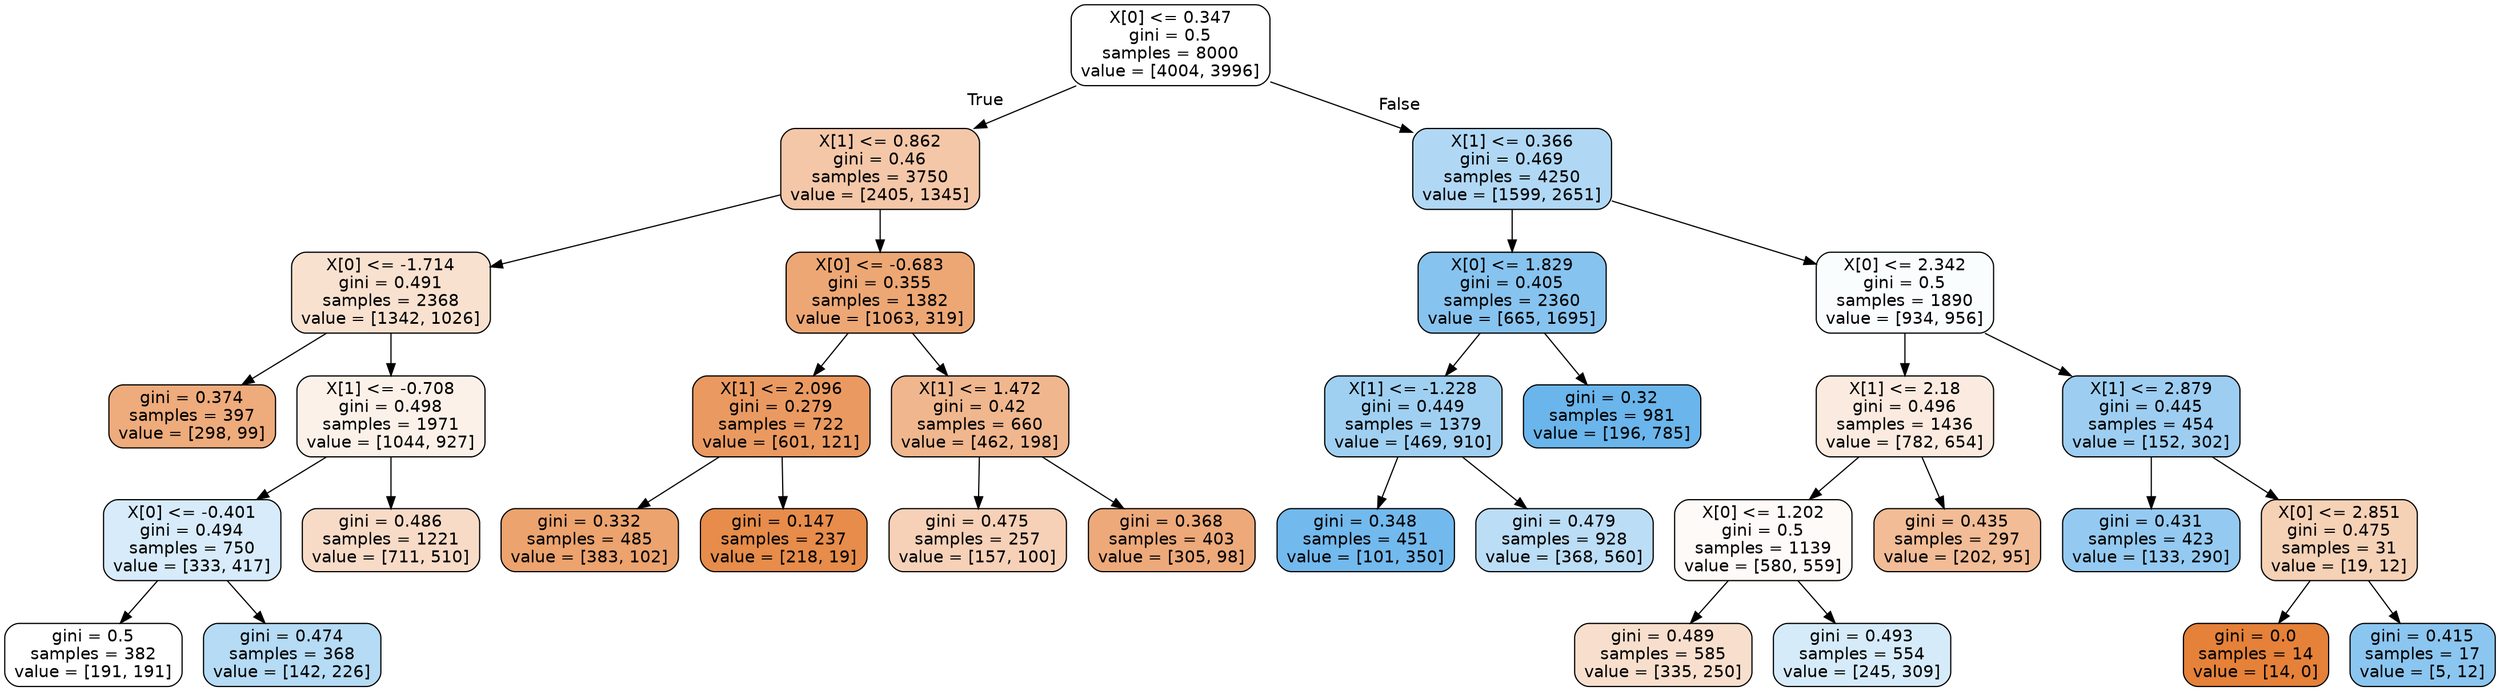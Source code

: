 digraph Tree {
node [shape=box, style="filled, rounded", color="black", fontname="helvetica"] ;
edge [fontname="helvetica"] ;
0 [label="X[0] <= 0.347\ngini = 0.5\nsamples = 8000\nvalue = [4004, 3996]", fillcolor="#ffffff"] ;
1 [label="X[1] <= 0.862\ngini = 0.46\nsamples = 3750\nvalue = [2405, 1345]", fillcolor="#f4c7a8"] ;
0 -> 1 [labeldistance=2.5, labelangle=45, headlabel="True"] ;
5 [label="X[0] <= -1.714\ngini = 0.491\nsamples = 2368\nvalue = [1342, 1026]", fillcolor="#f9e1d0"] ;
1 -> 5 ;
7 [label="gini = 0.374\nsamples = 397\nvalue = [298, 99]", fillcolor="#eeab7b"] ;
5 -> 7 ;
8 [label="X[1] <= -0.708\ngini = 0.498\nsamples = 1971\nvalue = [1044, 927]", fillcolor="#fcf1e9"] ;
5 -> 8 ;
15 [label="X[0] <= -0.401\ngini = 0.494\nsamples = 750\nvalue = [333, 417]", fillcolor="#d7ebfa"] ;
8 -> 15 ;
31 [label="gini = 0.5\nsamples = 382\nvalue = [191, 191]", fillcolor="#ffffff"] ;
15 -> 31 ;
32 [label="gini = 0.474\nsamples = 368\nvalue = [142, 226]", fillcolor="#b5dbf5"] ;
15 -> 32 ;
16 [label="gini = 0.486\nsamples = 1221\nvalue = [711, 510]", fillcolor="#f8dbc7"] ;
8 -> 16 ;
6 [label="X[0] <= -0.683\ngini = 0.355\nsamples = 1382\nvalue = [1063, 319]", fillcolor="#eda774"] ;
1 -> 6 ;
19 [label="X[1] <= 2.096\ngini = 0.279\nsamples = 722\nvalue = [601, 121]", fillcolor="#ea9a61"] ;
6 -> 19 ;
25 [label="gini = 0.332\nsamples = 485\nvalue = [383, 102]", fillcolor="#eca36e"] ;
19 -> 25 ;
26 [label="gini = 0.147\nsamples = 237\nvalue = [218, 19]", fillcolor="#e78c4a"] ;
19 -> 26 ;
20 [label="X[1] <= 1.472\ngini = 0.42\nsamples = 660\nvalue = [462, 198]", fillcolor="#f0b78e"] ;
6 -> 20 ;
23 [label="gini = 0.475\nsamples = 257\nvalue = [157, 100]", fillcolor="#f6d1b7"] ;
20 -> 23 ;
24 [label="gini = 0.368\nsamples = 403\nvalue = [305, 98]", fillcolor="#eda979"] ;
20 -> 24 ;
2 [label="X[1] <= 0.366\ngini = 0.469\nsamples = 4250\nvalue = [1599, 2651]", fillcolor="#b0d8f5"] ;
0 -> 2 [labeldistance=2.5, labelangle=-45, headlabel="False"] ;
3 [label="X[0] <= 1.829\ngini = 0.405\nsamples = 2360\nvalue = [665, 1695]", fillcolor="#87c3ef"] ;
2 -> 3 ;
11 [label="X[1] <= -1.228\ngini = 0.449\nsamples = 1379\nvalue = [469, 910]", fillcolor="#9fd0f2"] ;
3 -> 11 ;
13 [label="gini = 0.348\nsamples = 451\nvalue = [101, 350]", fillcolor="#72b9ed"] ;
11 -> 13 ;
14 [label="gini = 0.479\nsamples = 928\nvalue = [368, 560]", fillcolor="#bbddf6"] ;
11 -> 14 ;
12 [label="gini = 0.32\nsamples = 981\nvalue = [196, 785]", fillcolor="#6ab5eb"] ;
3 -> 12 ;
4 [label="X[0] <= 2.342\ngini = 0.5\nsamples = 1890\nvalue = [934, 956]", fillcolor="#fafdfe"] ;
2 -> 4 ;
9 [label="X[1] <= 2.18\ngini = 0.496\nsamples = 1436\nvalue = [782, 654]", fillcolor="#fbeadf"] ;
4 -> 9 ;
17 [label="X[0] <= 1.202\ngini = 0.5\nsamples = 1139\nvalue = [580, 559]", fillcolor="#fefaf8"] ;
9 -> 17 ;
21 [label="gini = 0.489\nsamples = 585\nvalue = [335, 250]", fillcolor="#f8dfcd"] ;
17 -> 21 ;
22 [label="gini = 0.493\nsamples = 554\nvalue = [245, 309]", fillcolor="#d6ebfa"] ;
17 -> 22 ;
18 [label="gini = 0.435\nsamples = 297\nvalue = [202, 95]", fillcolor="#f1bc96"] ;
9 -> 18 ;
10 [label="X[1] <= 2.879\ngini = 0.445\nsamples = 454\nvalue = [152, 302]", fillcolor="#9dcef2"] ;
4 -> 10 ;
27 [label="gini = 0.431\nsamples = 423\nvalue = [133, 290]", fillcolor="#94caf1"] ;
10 -> 27 ;
28 [label="X[0] <= 2.851\ngini = 0.475\nsamples = 31\nvalue = [19, 12]", fillcolor="#f5d1b6"] ;
10 -> 28 ;
29 [label="gini = 0.0\nsamples = 14\nvalue = [14, 0]", fillcolor="#e58139"] ;
28 -> 29 ;
30 [label="gini = 0.415\nsamples = 17\nvalue = [5, 12]", fillcolor="#8bc6f0"] ;
28 -> 30 ;
}